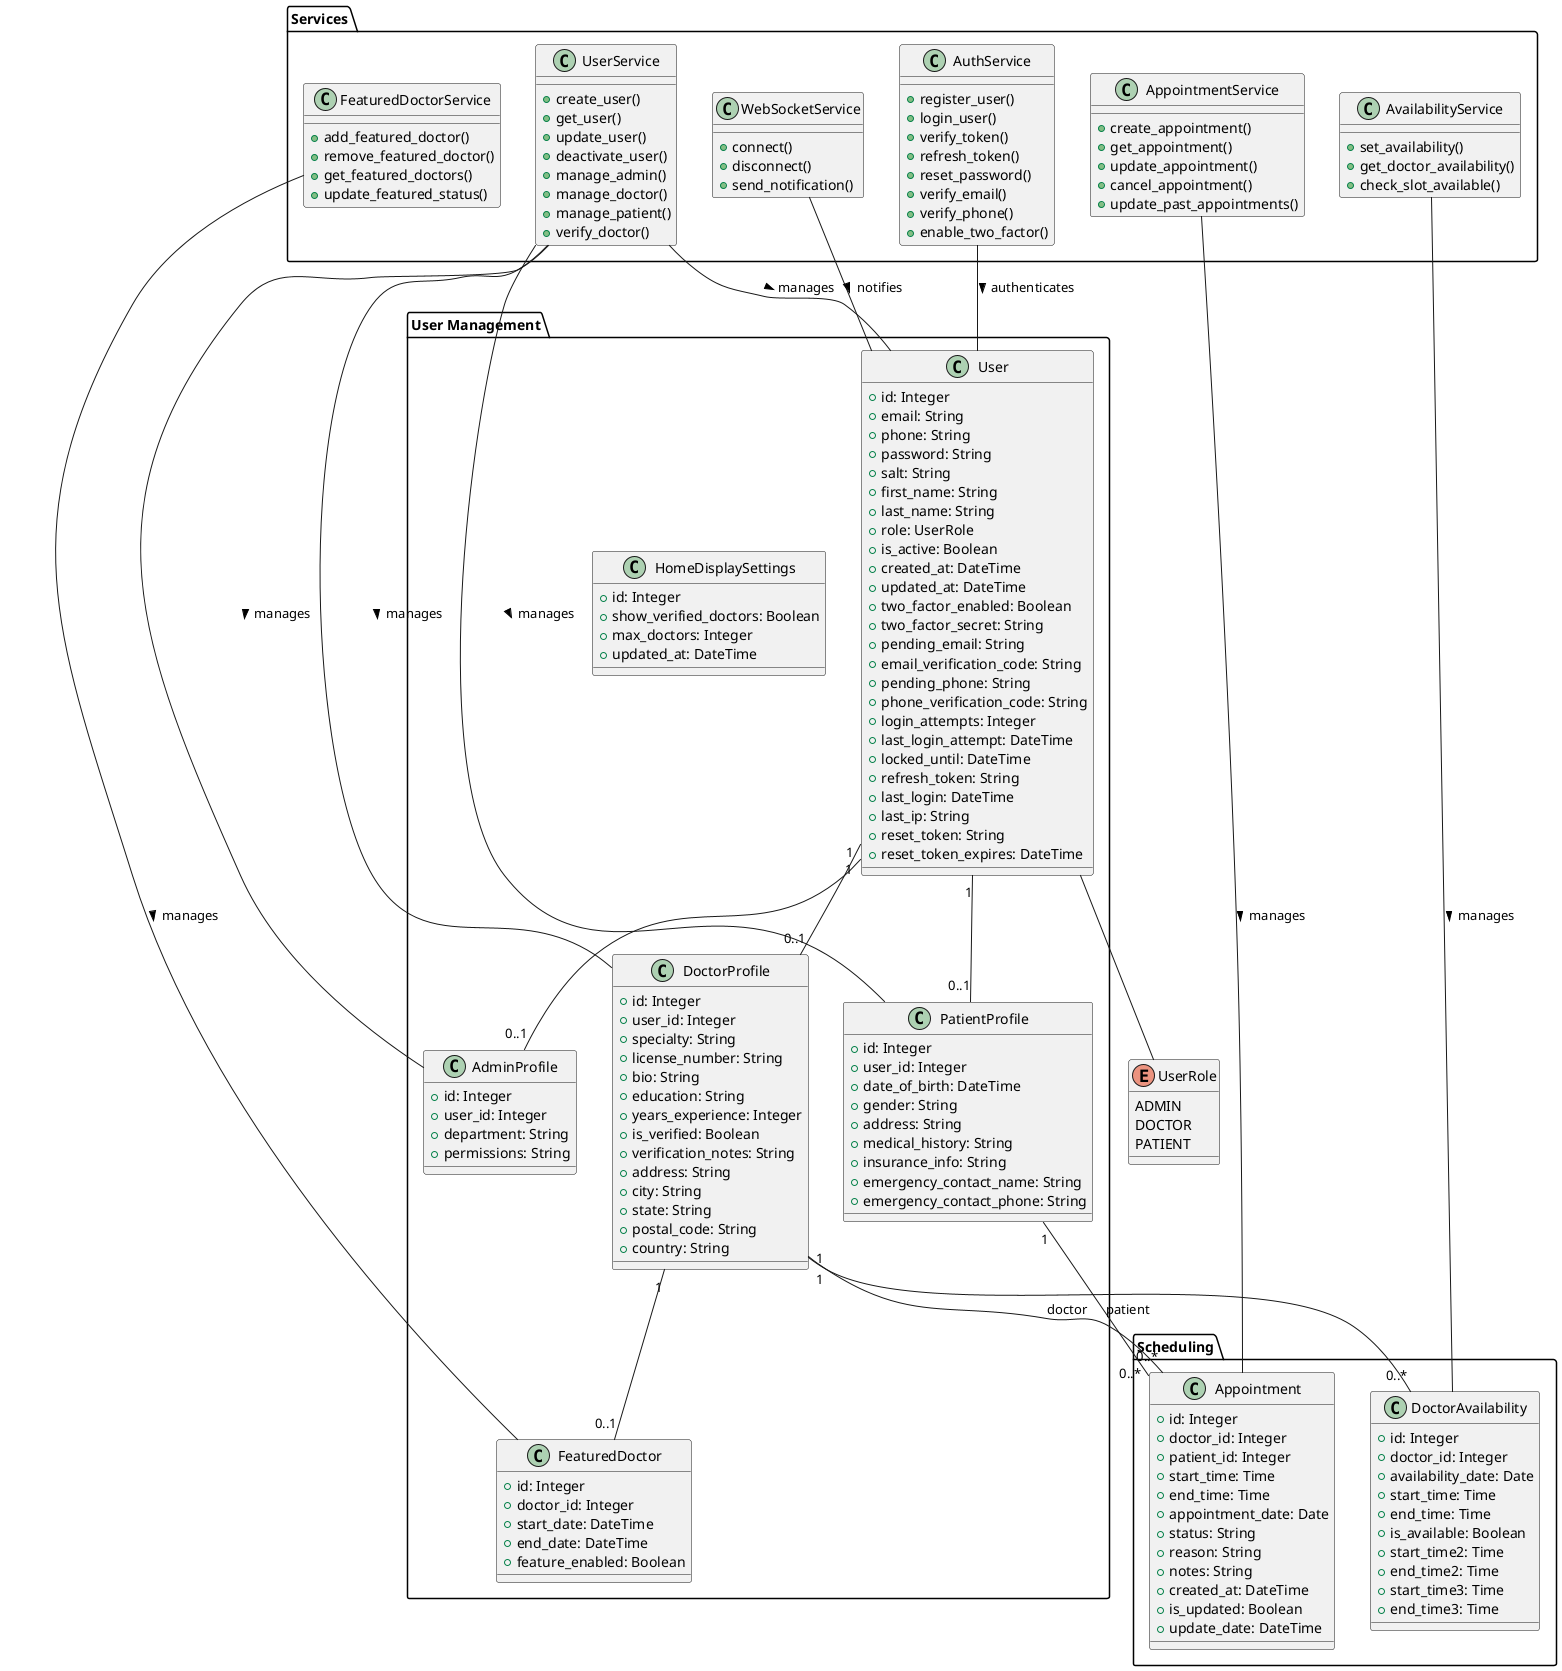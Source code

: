 @startuml TabibMeet Class Diagram

enum UserRole {
  ADMIN
  DOCTOR
  PATIENT
}

package "User Management" {
  class User {
    + id: Integer
    + email: String
    + phone: String
    + password: String
    + salt: String
    + first_name: String
    + last_name: String
    + role: UserRole
    + is_active: Boolean
    + created_at: DateTime
    + updated_at: DateTime
    + two_factor_enabled: Boolean
    + two_factor_secret: String
    + pending_email: String
    + email_verification_code: String
    + pending_phone: String
    + phone_verification_code: String
    + login_attempts: Integer
    + last_login_attempt: DateTime
    + locked_until: DateTime
    + refresh_token: String
    + last_login: DateTime
    + last_ip: String
    + reset_token: String
    + reset_token_expires: DateTime
  }
  
  class AdminProfile {
    + id: Integer
    + user_id: Integer
    + department: String
    + permissions: String
  }
  
  class DoctorProfile {
    + id: Integer
    + user_id: Integer
    + specialty: String
    + license_number: String
    + bio: String
    + education: String
    + years_experience: Integer
    + is_verified: Boolean
    + verification_notes: String
    + address: String
    + city: String
    + state: String
    + postal_code: String
    + country: String
  }
  
  class PatientProfile {
    + id: Integer
    + user_id: Integer
    + date_of_birth: DateTime
    + gender: String
    + address: String
    + medical_history: String
    + insurance_info: String
    + emergency_contact_name: String
    + emergency_contact_phone: String
  }
  
  class FeaturedDoctor {
    + id: Integer
    + doctor_id: Integer
    + start_date: DateTime
    + end_date: DateTime
    + feature_enabled: Boolean
  }
  
  class HomeDisplaySettings {
    + id: Integer
    + show_verified_doctors: Boolean
    + max_doctors: Integer
    + updated_at: DateTime
  }
}

package "Scheduling" {
  class DoctorAvailability {
    + id: Integer
    + doctor_id: Integer
    + availability_date: Date
    + start_time: Time
    + end_time: Time
    + is_available: Boolean
    + start_time2: Time
    + end_time2: Time
    + start_time3: Time
    + end_time3: Time
  }
  
  class Appointment {
    + id: Integer
    + doctor_id: Integer
    + patient_id: Integer
    + start_time: Time
    + end_time: Time
    + appointment_date: Date
    + status: String
    + reason: String
    + notes: String
    + created_at: DateTime
    + is_updated: Boolean
    + update_date: DateTime
  }
}

package "Services" {
  class AuthService {
    + register_user()
    + login_user()
    + verify_token()
    + refresh_token()
    + reset_password()
    + verify_email()
    + verify_phone()
    + enable_two_factor()
  }
  
  class UserService {
    + create_user()
    + get_user()
    + update_user()
    + deactivate_user()
    + manage_admin()
    + manage_doctor()
    + manage_patient()
    + verify_doctor()
  }
  
  class AppointmentService {
    + create_appointment()
    + get_appointment()
    + update_appointment()
    + cancel_appointment()
    + update_past_appointments()
  }
  
  class AvailabilityService {
    + set_availability()
    + get_doctor_availability()
    + check_slot_available()
  }
  
  class FeaturedDoctorService {
    + add_featured_doctor()
    + remove_featured_doctor()
    + get_featured_doctors()
    + update_featured_status()
  }
  
  class WebSocketService {
    + connect()
    + disconnect()
    + send_notification()
  }
}

' User relationships
User "1" -- "0..1" AdminProfile
User "1" -- "0..1" DoctorProfile
User "1" -- "0..1" PatientProfile
User -- UserRole

' Doctor relationships
DoctorProfile "1" -- "0..*" DoctorAvailability
DoctorProfile "1" -- "0..*" Appointment : doctor
DoctorProfile "1" -- "0..1" FeaturedDoctor

' Patient relationships
PatientProfile "1" -- "0..*" Appointment : patient

' Service relationships
AuthService -- User : authenticates >
UserService -- User : manages >
UserService -- AdminProfile : manages >
UserService -- DoctorProfile : manages >
UserService -- PatientProfile : manages >
AppointmentService -- Appointment : manages >
AvailabilityService -- DoctorAvailability : manages >
FeaturedDoctorService -- FeaturedDoctor : manages >
WebSocketService -- User : notifies >

@enduml
